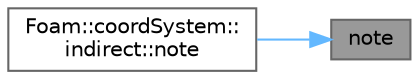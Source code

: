 digraph "note"
{
 // LATEX_PDF_SIZE
  bgcolor="transparent";
  edge [fontname=Helvetica,fontsize=10,labelfontname=Helvetica,labelfontsize=10];
  node [fontname=Helvetica,fontsize=10,shape=box,height=0.2,width=0.4];
  rankdir="RL";
  Node1 [id="Node000001",label="note",height=0.2,width=0.4,color="gray40", fillcolor="grey60", style="filled", fontcolor="black",tooltip=" "];
  Node1 -> Node2 [id="edge1_Node000001_Node000002",dir="back",color="steelblue1",style="solid",tooltip=" "];
  Node2 [id="Node000002",label="Foam::coordSystem::\lindirect::note",height=0.2,width=0.4,color="grey40", fillcolor="white", style="filled",URL="$classFoam_1_1coordSystem_1_1indirect.html#a9c358e9f747a4e85cba38d01c8d0bf9b",tooltip=" "];
}
